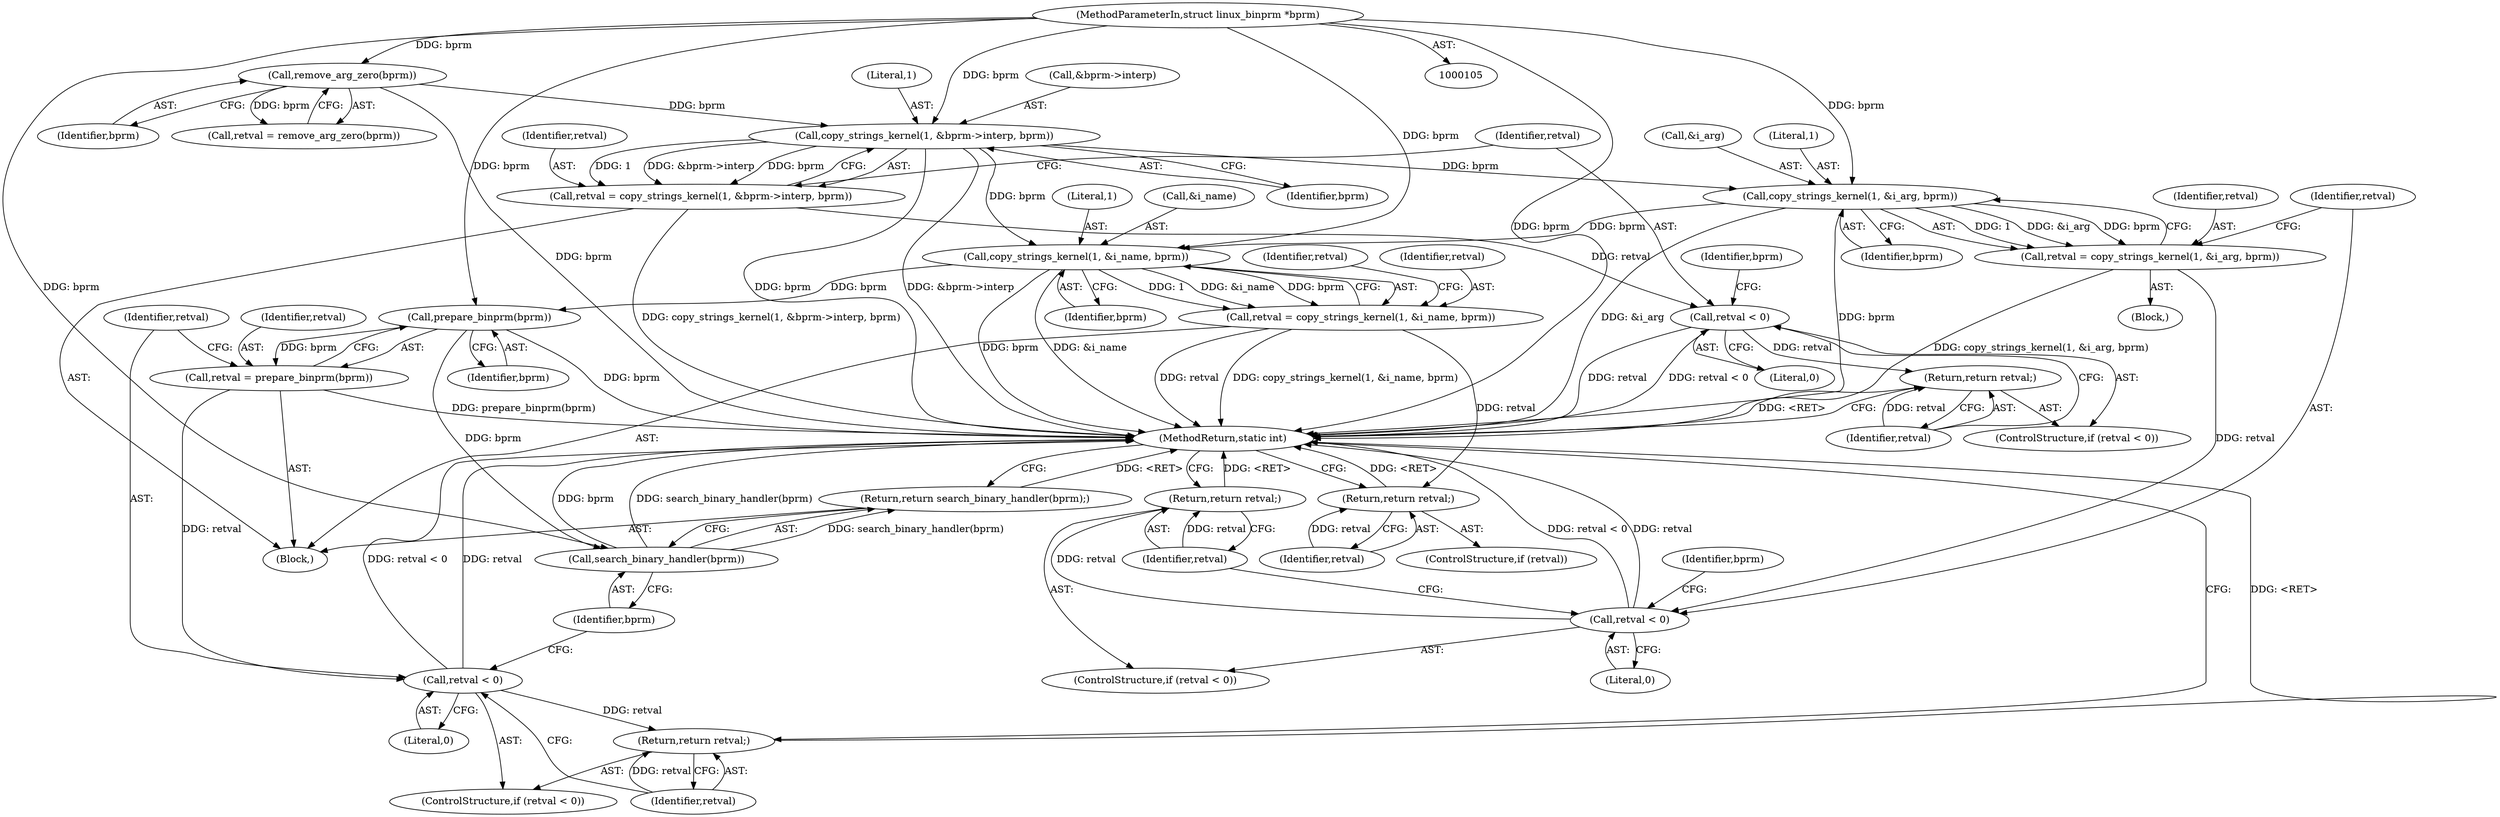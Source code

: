 digraph "0_linux_b66c5984017533316fd1951770302649baf1aa33_0@API" {
"1000285" [label="(Call,copy_strings_kernel(1, &bprm->interp, bprm))"];
"1000277" [label="(Call,remove_arg_zero(bprm))"];
"1000106" [label="(MethodParameterIn,struct linux_binprm *bprm)"];
"1000283" [label="(Call,retval = copy_strings_kernel(1, &bprm->interp, bprm))"];
"1000293" [label="(Call,retval < 0)"];
"1000296" [label="(Return,return retval;)"];
"1000307" [label="(Call,copy_strings_kernel(1, &i_arg, bprm))"];
"1000305" [label="(Call,retval = copy_strings_kernel(1, &i_arg, bprm))"];
"1000313" [label="(Call,retval < 0)"];
"1000316" [label="(Return,return retval;)"];
"1000324" [label="(Call,copy_strings_kernel(1, &i_name, bprm))"];
"1000322" [label="(Call,retval = copy_strings_kernel(1, &i_name, bprm))"];
"1000331" [label="(Return,return retval;)"];
"1000359" [label="(Call,prepare_binprm(bprm))"];
"1000357" [label="(Call,retval = prepare_binprm(bprm))"];
"1000362" [label="(Call,retval < 0)"];
"1000365" [label="(Return,return retval;)"];
"1000368" [label="(Call,search_binary_handler(bprm))"];
"1000367" [label="(Return,return search_binary_handler(bprm);)"];
"1000297" [label="(Identifier,retval)"];
"1000365" [label="(Return,return retval;)"];
"1000287" [label="(Call,&bprm->interp)"];
"1000329" [label="(ControlStructure,if (retval))"];
"1000357" [label="(Call,retval = prepare_binprm(bprm))"];
"1000285" [label="(Call,copy_strings_kernel(1, &bprm->interp, bprm))"];
"1000314" [label="(Identifier,retval)"];
"1000330" [label="(Identifier,retval)"];
"1000286" [label="(Literal,1)"];
"1000362" [label="(Call,retval < 0)"];
"1000311" [label="(Identifier,bprm)"];
"1000309" [label="(Call,&i_arg)"];
"1000296" [label="(Return,return retval;)"];
"1000320" [label="(Identifier,bprm)"];
"1000331" [label="(Return,return retval;)"];
"1000358" [label="(Identifier,retval)"];
"1000363" [label="(Identifier,retval)"];
"1000325" [label="(Literal,1)"];
"1000367" [label="(Return,return search_binary_handler(bprm);)"];
"1000315" [label="(Literal,0)"];
"1000370" [label="(MethodReturn,static int)"];
"1000284" [label="(Identifier,retval)"];
"1000305" [label="(Call,retval = copy_strings_kernel(1, &i_arg, bprm))"];
"1000293" [label="(Call,retval < 0)"];
"1000328" [label="(Identifier,bprm)"];
"1000317" [label="(Identifier,retval)"];
"1000316" [label="(Return,return retval;)"];
"1000278" [label="(Identifier,bprm)"];
"1000361" [label="(ControlStructure,if (retval < 0))"];
"1000304" [label="(Block,)"];
"1000291" [label="(Identifier,bprm)"];
"1000322" [label="(Call,retval = copy_strings_kernel(1, &i_name, bprm))"];
"1000283" [label="(Call,retval = copy_strings_kernel(1, &bprm->interp, bprm))"];
"1000368" [label="(Call,search_binary_handler(bprm))"];
"1000312" [label="(ControlStructure,if (retval < 0))"];
"1000308" [label="(Literal,1)"];
"1000106" [label="(MethodParameterIn,struct linux_binprm *bprm)"];
"1000295" [label="(Literal,0)"];
"1000366" [label="(Identifier,retval)"];
"1000313" [label="(Call,retval < 0)"];
"1000277" [label="(Call,remove_arg_zero(bprm))"];
"1000360" [label="(Identifier,bprm)"];
"1000359" [label="(Call,prepare_binprm(bprm))"];
"1000300" [label="(Identifier,bprm)"];
"1000292" [label="(ControlStructure,if (retval < 0))"];
"1000323" [label="(Identifier,retval)"];
"1000324" [label="(Call,copy_strings_kernel(1, &i_name, bprm))"];
"1000107" [label="(Block,)"];
"1000332" [label="(Identifier,retval)"];
"1000307" [label="(Call,copy_strings_kernel(1, &i_arg, bprm))"];
"1000306" [label="(Identifier,retval)"];
"1000369" [label="(Identifier,bprm)"];
"1000275" [label="(Call,retval = remove_arg_zero(bprm))"];
"1000294" [label="(Identifier,retval)"];
"1000326" [label="(Call,&i_name)"];
"1000364" [label="(Literal,0)"];
"1000285" -> "1000283"  [label="AST: "];
"1000285" -> "1000291"  [label="CFG: "];
"1000286" -> "1000285"  [label="AST: "];
"1000287" -> "1000285"  [label="AST: "];
"1000291" -> "1000285"  [label="AST: "];
"1000283" -> "1000285"  [label="CFG: "];
"1000285" -> "1000370"  [label="DDG: bprm"];
"1000285" -> "1000370"  [label="DDG: &bprm->interp"];
"1000285" -> "1000283"  [label="DDG: 1"];
"1000285" -> "1000283"  [label="DDG: &bprm->interp"];
"1000285" -> "1000283"  [label="DDG: bprm"];
"1000277" -> "1000285"  [label="DDG: bprm"];
"1000106" -> "1000285"  [label="DDG: bprm"];
"1000285" -> "1000307"  [label="DDG: bprm"];
"1000285" -> "1000324"  [label="DDG: bprm"];
"1000277" -> "1000275"  [label="AST: "];
"1000277" -> "1000278"  [label="CFG: "];
"1000278" -> "1000277"  [label="AST: "];
"1000275" -> "1000277"  [label="CFG: "];
"1000277" -> "1000370"  [label="DDG: bprm"];
"1000277" -> "1000275"  [label="DDG: bprm"];
"1000106" -> "1000277"  [label="DDG: bprm"];
"1000106" -> "1000105"  [label="AST: "];
"1000106" -> "1000370"  [label="DDG: bprm"];
"1000106" -> "1000307"  [label="DDG: bprm"];
"1000106" -> "1000324"  [label="DDG: bprm"];
"1000106" -> "1000359"  [label="DDG: bprm"];
"1000106" -> "1000368"  [label="DDG: bprm"];
"1000283" -> "1000107"  [label="AST: "];
"1000284" -> "1000283"  [label="AST: "];
"1000294" -> "1000283"  [label="CFG: "];
"1000283" -> "1000370"  [label="DDG: copy_strings_kernel(1, &bprm->interp, bprm)"];
"1000283" -> "1000293"  [label="DDG: retval"];
"1000293" -> "1000292"  [label="AST: "];
"1000293" -> "1000295"  [label="CFG: "];
"1000294" -> "1000293"  [label="AST: "];
"1000295" -> "1000293"  [label="AST: "];
"1000297" -> "1000293"  [label="CFG: "];
"1000300" -> "1000293"  [label="CFG: "];
"1000293" -> "1000370"  [label="DDG: retval"];
"1000293" -> "1000370"  [label="DDG: retval < 0"];
"1000293" -> "1000296"  [label="DDG: retval"];
"1000296" -> "1000292"  [label="AST: "];
"1000296" -> "1000297"  [label="CFG: "];
"1000297" -> "1000296"  [label="AST: "];
"1000370" -> "1000296"  [label="CFG: "];
"1000296" -> "1000370"  [label="DDG: <RET>"];
"1000297" -> "1000296"  [label="DDG: retval"];
"1000307" -> "1000305"  [label="AST: "];
"1000307" -> "1000311"  [label="CFG: "];
"1000308" -> "1000307"  [label="AST: "];
"1000309" -> "1000307"  [label="AST: "];
"1000311" -> "1000307"  [label="AST: "];
"1000305" -> "1000307"  [label="CFG: "];
"1000307" -> "1000370"  [label="DDG: &i_arg"];
"1000307" -> "1000370"  [label="DDG: bprm"];
"1000307" -> "1000305"  [label="DDG: 1"];
"1000307" -> "1000305"  [label="DDG: &i_arg"];
"1000307" -> "1000305"  [label="DDG: bprm"];
"1000307" -> "1000324"  [label="DDG: bprm"];
"1000305" -> "1000304"  [label="AST: "];
"1000306" -> "1000305"  [label="AST: "];
"1000314" -> "1000305"  [label="CFG: "];
"1000305" -> "1000370"  [label="DDG: copy_strings_kernel(1, &i_arg, bprm)"];
"1000305" -> "1000313"  [label="DDG: retval"];
"1000313" -> "1000312"  [label="AST: "];
"1000313" -> "1000315"  [label="CFG: "];
"1000314" -> "1000313"  [label="AST: "];
"1000315" -> "1000313"  [label="AST: "];
"1000317" -> "1000313"  [label="CFG: "];
"1000320" -> "1000313"  [label="CFG: "];
"1000313" -> "1000370"  [label="DDG: retval < 0"];
"1000313" -> "1000370"  [label="DDG: retval"];
"1000313" -> "1000316"  [label="DDG: retval"];
"1000316" -> "1000312"  [label="AST: "];
"1000316" -> "1000317"  [label="CFG: "];
"1000317" -> "1000316"  [label="AST: "];
"1000370" -> "1000316"  [label="CFG: "];
"1000316" -> "1000370"  [label="DDG: <RET>"];
"1000317" -> "1000316"  [label="DDG: retval"];
"1000324" -> "1000322"  [label="AST: "];
"1000324" -> "1000328"  [label="CFG: "];
"1000325" -> "1000324"  [label="AST: "];
"1000326" -> "1000324"  [label="AST: "];
"1000328" -> "1000324"  [label="AST: "];
"1000322" -> "1000324"  [label="CFG: "];
"1000324" -> "1000370"  [label="DDG: bprm"];
"1000324" -> "1000370"  [label="DDG: &i_name"];
"1000324" -> "1000322"  [label="DDG: 1"];
"1000324" -> "1000322"  [label="DDG: &i_name"];
"1000324" -> "1000322"  [label="DDG: bprm"];
"1000324" -> "1000359"  [label="DDG: bprm"];
"1000322" -> "1000107"  [label="AST: "];
"1000323" -> "1000322"  [label="AST: "];
"1000330" -> "1000322"  [label="CFG: "];
"1000322" -> "1000370"  [label="DDG: copy_strings_kernel(1, &i_name, bprm)"];
"1000322" -> "1000370"  [label="DDG: retval"];
"1000322" -> "1000331"  [label="DDG: retval"];
"1000331" -> "1000329"  [label="AST: "];
"1000331" -> "1000332"  [label="CFG: "];
"1000332" -> "1000331"  [label="AST: "];
"1000370" -> "1000331"  [label="CFG: "];
"1000331" -> "1000370"  [label="DDG: <RET>"];
"1000332" -> "1000331"  [label="DDG: retval"];
"1000359" -> "1000357"  [label="AST: "];
"1000359" -> "1000360"  [label="CFG: "];
"1000360" -> "1000359"  [label="AST: "];
"1000357" -> "1000359"  [label="CFG: "];
"1000359" -> "1000370"  [label="DDG: bprm"];
"1000359" -> "1000357"  [label="DDG: bprm"];
"1000359" -> "1000368"  [label="DDG: bprm"];
"1000357" -> "1000107"  [label="AST: "];
"1000358" -> "1000357"  [label="AST: "];
"1000363" -> "1000357"  [label="CFG: "];
"1000357" -> "1000370"  [label="DDG: prepare_binprm(bprm)"];
"1000357" -> "1000362"  [label="DDG: retval"];
"1000362" -> "1000361"  [label="AST: "];
"1000362" -> "1000364"  [label="CFG: "];
"1000363" -> "1000362"  [label="AST: "];
"1000364" -> "1000362"  [label="AST: "];
"1000366" -> "1000362"  [label="CFG: "];
"1000369" -> "1000362"  [label="CFG: "];
"1000362" -> "1000370"  [label="DDG: retval < 0"];
"1000362" -> "1000370"  [label="DDG: retval"];
"1000362" -> "1000365"  [label="DDG: retval"];
"1000365" -> "1000361"  [label="AST: "];
"1000365" -> "1000366"  [label="CFG: "];
"1000366" -> "1000365"  [label="AST: "];
"1000370" -> "1000365"  [label="CFG: "];
"1000365" -> "1000370"  [label="DDG: <RET>"];
"1000366" -> "1000365"  [label="DDG: retval"];
"1000368" -> "1000367"  [label="AST: "];
"1000368" -> "1000369"  [label="CFG: "];
"1000369" -> "1000368"  [label="AST: "];
"1000367" -> "1000368"  [label="CFG: "];
"1000368" -> "1000370"  [label="DDG: bprm"];
"1000368" -> "1000370"  [label="DDG: search_binary_handler(bprm)"];
"1000368" -> "1000367"  [label="DDG: search_binary_handler(bprm)"];
"1000367" -> "1000107"  [label="AST: "];
"1000370" -> "1000367"  [label="CFG: "];
"1000367" -> "1000370"  [label="DDG: <RET>"];
}
